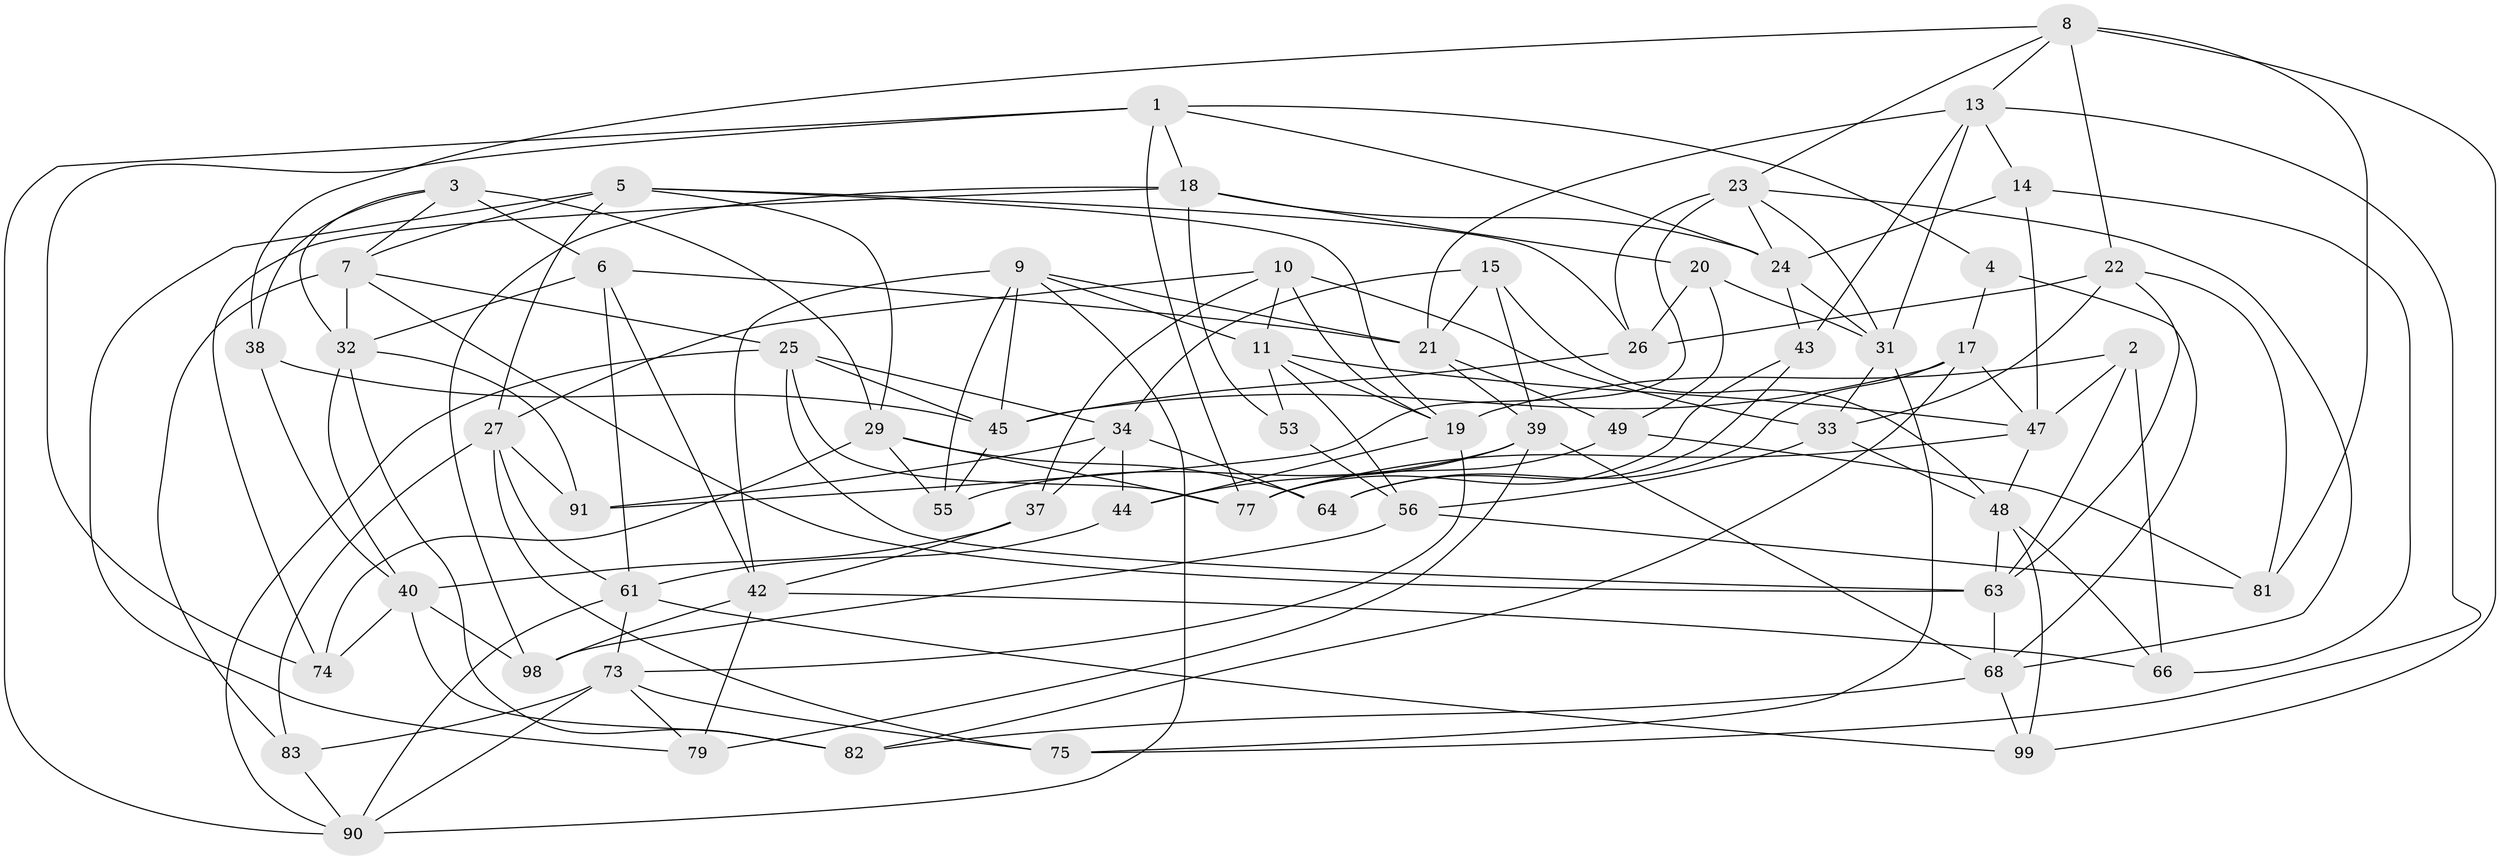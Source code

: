 // Generated by graph-tools (version 1.1) at 2025/52/02/27/25 19:52:28]
// undirected, 61 vertices, 155 edges
graph export_dot {
graph [start="1"]
  node [color=gray90,style=filled];
  1 [super="+12"];
  2;
  3 [super="+89"];
  4;
  5 [super="+46"];
  6 [super="+16"];
  7 [super="+80"];
  8 [super="+36"];
  9 [super="+51"];
  10 [super="+57"];
  11 [super="+84"];
  13 [super="+50"];
  14;
  15;
  17 [super="+71"];
  18 [super="+28"];
  19 [super="+70"];
  20;
  21 [super="+35"];
  22 [super="+58"];
  23 [super="+85"];
  24 [super="+88"];
  25 [super="+52"];
  26 [super="+30"];
  27 [super="+65"];
  29 [super="+76"];
  31 [super="+41"];
  32 [super="+92"];
  33 [super="+54"];
  34 [super="+62"];
  37;
  38;
  39 [super="+67"];
  40 [super="+69"];
  42 [super="+97"];
  43;
  44;
  45 [super="+72"];
  47 [super="+96"];
  48 [super="+60"];
  49;
  53;
  55;
  56 [super="+59"];
  61 [super="+95"];
  63 [super="+78"];
  64;
  66;
  68 [super="+86"];
  73 [super="+87"];
  74;
  75;
  77 [super="+93"];
  79;
  81;
  82;
  83;
  90 [super="+94"];
  91;
  98;
  99;
  1 -- 90;
  1 -- 24;
  1 -- 74;
  1 -- 4;
  1 -- 18;
  1 -- 77;
  2 -- 66;
  2 -- 63;
  2 -- 47;
  2 -- 19;
  3 -- 38;
  3 -- 7;
  3 -- 32;
  3 -- 6 [weight=2];
  3 -- 29;
  4 -- 17 [weight=2];
  4 -- 68;
  5 -- 27;
  5 -- 79;
  5 -- 7;
  5 -- 19;
  5 -- 26;
  5 -- 29;
  6 -- 32;
  6 -- 61;
  6 -- 42;
  6 -- 21;
  7 -- 83;
  7 -- 32;
  7 -- 25;
  7 -- 63;
  8 -- 13;
  8 -- 99;
  8 -- 81;
  8 -- 38;
  8 -- 22;
  8 -- 23;
  9 -- 21;
  9 -- 11;
  9 -- 42;
  9 -- 90;
  9 -- 45;
  9 -- 55;
  10 -- 33 [weight=2];
  10 -- 37;
  10 -- 11;
  10 -- 19;
  10 -- 27;
  11 -- 56;
  11 -- 53;
  11 -- 47;
  11 -- 19;
  13 -- 21;
  13 -- 75;
  13 -- 43;
  13 -- 14;
  13 -- 31;
  14 -- 66;
  14 -- 47;
  14 -- 24;
  15 -- 21;
  15 -- 34;
  15 -- 48;
  15 -- 39;
  17 -- 47;
  17 -- 64;
  17 -- 82;
  17 -- 45;
  18 -- 24;
  18 -- 98;
  18 -- 53;
  18 -- 20;
  18 -- 74;
  19 -- 44;
  19 -- 73;
  20 -- 31;
  20 -- 49;
  20 -- 26;
  21 -- 49;
  21 -- 39;
  22 -- 26 [weight=2];
  22 -- 81;
  22 -- 63;
  22 -- 33;
  23 -- 91;
  23 -- 24;
  23 -- 31;
  23 -- 68;
  23 -- 26;
  24 -- 43;
  24 -- 31;
  25 -- 45;
  25 -- 90;
  25 -- 34;
  25 -- 77;
  25 -- 63;
  26 -- 45;
  27 -- 91;
  27 -- 83;
  27 -- 75;
  27 -- 61;
  29 -- 55;
  29 -- 74;
  29 -- 64;
  29 -- 77;
  31 -- 75;
  31 -- 33;
  32 -- 40;
  32 -- 82;
  32 -- 91;
  33 -- 56;
  33 -- 48;
  34 -- 64;
  34 -- 91;
  34 -- 44;
  34 -- 37;
  37 -- 40;
  37 -- 42;
  38 -- 45;
  38 -- 40;
  39 -- 44;
  39 -- 79;
  39 -- 55;
  39 -- 68;
  40 -- 98;
  40 -- 82;
  40 -- 74;
  42 -- 66;
  42 -- 98;
  42 -- 79;
  43 -- 64;
  43 -- 77;
  44 -- 61;
  45 -- 55;
  47 -- 48;
  47 -- 77;
  48 -- 99;
  48 -- 66;
  48 -- 63;
  49 -- 81;
  49 -- 77;
  53 -- 56 [weight=2];
  56 -- 98;
  56 -- 81;
  61 -- 73;
  61 -- 99;
  61 -- 90;
  63 -- 68;
  68 -- 99;
  68 -- 82;
  73 -- 75;
  73 -- 79;
  73 -- 83;
  73 -- 90;
  83 -- 90;
}
